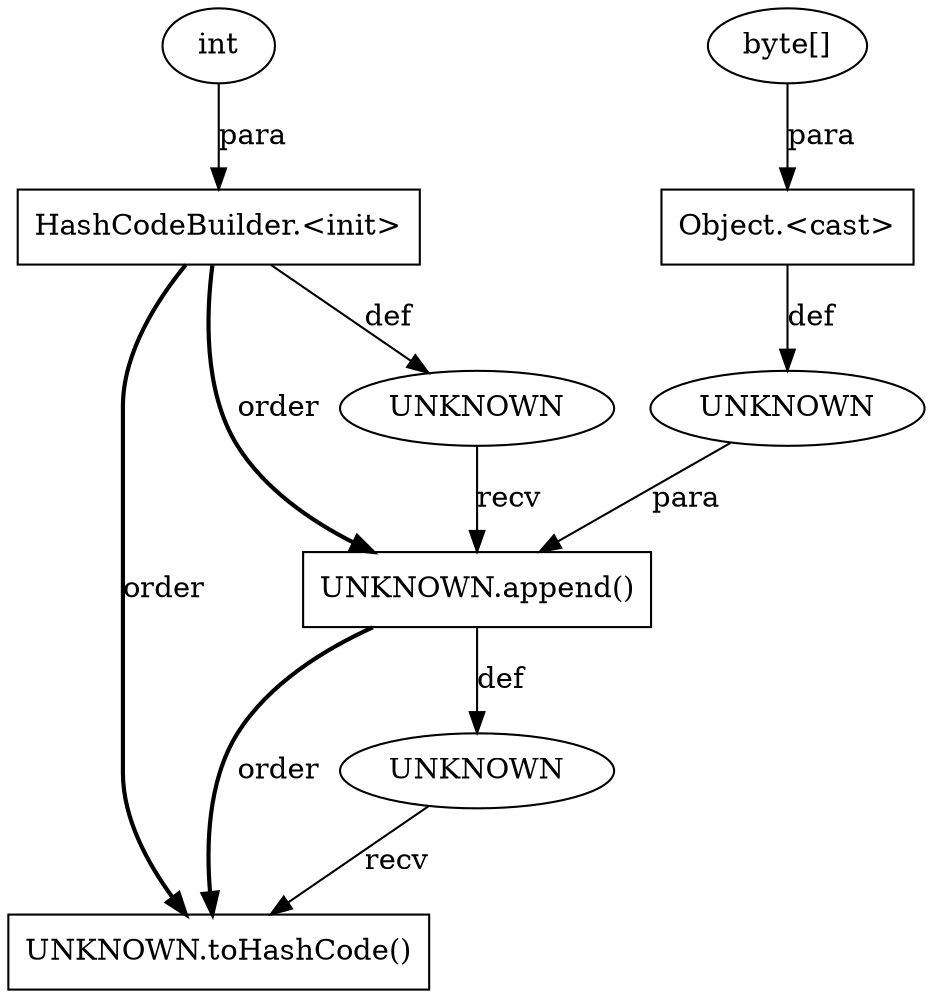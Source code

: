 digraph "AUG" {

  1 [ label="UNKNOWN.toHashCode()" shape="box" ];
  2 [ label="UNKNOWN" shape="ellipse" ];
  3 [ label="UNKNOWN.append()" shape="box" ];
  4 [ label="UNKNOWN" shape="ellipse" ];
  5 [ label="HashCodeBuilder.<init>" shape="box" ];
  6 [ label="UNKNOWN" shape="ellipse" ];
  7 [ label="int" shape="ellipse" ];
  8 [ label="Object.<cast>" shape="box" ];
  9 [ label="byte[]" shape="ellipse" ];
  3 -> 1 [ label="order" style="bold" ];
  5 -> 1 [ label="order" style="bold" ];
  2 -> 1 [ label="recv" style="solid" ];
  3 -> 2 [ label="def" style="solid" ];
  5 -> 3 [ label="order" style="bold" ];
  4 -> 3 [ label="recv" style="solid" ];
  6 -> 3 [ label="para" style="solid" ];
  5 -> 4 [ label="def" style="solid" ];
  7 -> 5 [ label="para" style="solid" ];
  8 -> 6 [ label="def" style="solid" ];
  9 -> 8 [ label="para" style="solid" ];
}

